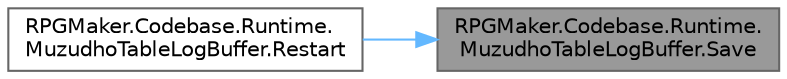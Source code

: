 digraph "RPGMaker.Codebase.Runtime.MuzudhoTableLogBuffer.Save"
{
 // LATEX_PDF_SIZE
  bgcolor="transparent";
  edge [fontname=Helvetica,fontsize=10,labelfontname=Helvetica,labelfontsize=10];
  node [fontname=Helvetica,fontsize=10,shape=box,height=0.2,width=0.4];
  rankdir="RL";
  Node1 [id="Node000001",label="RPGMaker.Codebase.Runtime.\lMuzudhoTableLogBuffer.Save",height=0.2,width=0.4,color="gray40", fillcolor="grey60", style="filled", fontcolor="black",tooltip="📖 マルチスレッドで1つのテキストファイルへ書き込みする (C::プログラミング) 📖 finally を使用してクリーンアップ コードを実行する方法"];
  Node1 -> Node2 [id="edge1_Node000001_Node000002",dir="back",color="steelblue1",style="solid",tooltip=" "];
  Node2 [id="Node000002",label="RPGMaker.Codebase.Runtime.\lMuzudhoTableLogBuffer.Restart",height=0.2,width=0.4,color="grey40", fillcolor="white", style="filled",URL="$d8/dc1/class_r_p_g_maker_1_1_codebase_1_1_runtime_1_1_muzudho_table_log_buffer.html#adfea655475508c45163b9c0b73446117",tooltip=" "];
}

